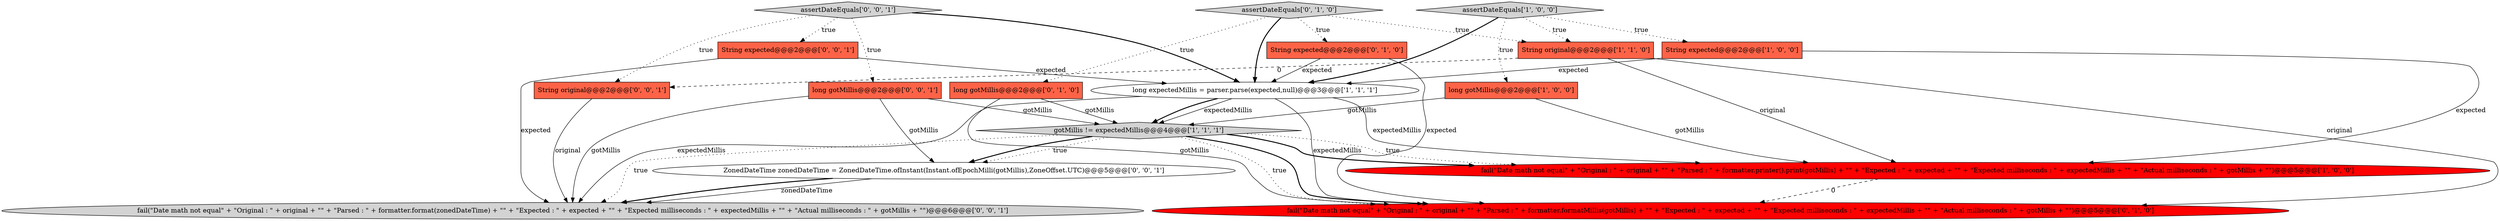 digraph {
3 [style = filled, label = "String original@@@2@@@['1', '1', '0']", fillcolor = tomato, shape = box image = "AAA0AAABBB1BBB"];
4 [style = filled, label = "gotMillis != expectedMillis@@@4@@@['1', '1', '1']", fillcolor = lightgray, shape = diamond image = "AAA0AAABBB1BBB"];
7 [style = filled, label = "long gotMillis@@@2@@@['0', '1', '0']", fillcolor = tomato, shape = box image = "AAA0AAABBB2BBB"];
13 [style = filled, label = "assertDateEquals['0', '0', '1']", fillcolor = lightgray, shape = diamond image = "AAA0AAABBB3BBB"];
5 [style = filled, label = "long expectedMillis = parser.parse(expected,null)@@@3@@@['1', '1', '1']", fillcolor = white, shape = ellipse image = "AAA0AAABBB1BBB"];
1 [style = filled, label = "long gotMillis@@@2@@@['1', '0', '0']", fillcolor = tomato, shape = box image = "AAA0AAABBB1BBB"];
9 [style = filled, label = "String expected@@@2@@@['0', '1', '0']", fillcolor = tomato, shape = box image = "AAA0AAABBB2BBB"];
8 [style = filled, label = "fail(\"Date math not equal\" + \"Original : \" + original + \"\" + \"Parsed : \" + formatter.formatMillis(gotMillis) + \"\" + \"Expected : \" + expected + \"\" + \"Expected milliseconds : \" + expectedMillis + \"\" + \"Actual milliseconds : \" + gotMillis + \"\")@@@5@@@['0', '1', '0']", fillcolor = red, shape = ellipse image = "AAA1AAABBB2BBB"];
6 [style = filled, label = "fail(\"Date math not equal\" + \"Original : \" + original + \"\" + \"Parsed : \" + formatter.printer().print(gotMillis) + \"\" + \"Expected : \" + expected + \"\" + \"Expected milliseconds : \" + expectedMillis + \"\" + \"Actual milliseconds : \" + gotMillis + \"\")@@@5@@@['1', '0', '0']", fillcolor = red, shape = ellipse image = "AAA1AAABBB1BBB"];
11 [style = filled, label = "long gotMillis@@@2@@@['0', '0', '1']", fillcolor = tomato, shape = box image = "AAA0AAABBB3BBB"];
12 [style = filled, label = "String expected@@@2@@@['0', '0', '1']", fillcolor = tomato, shape = box image = "AAA0AAABBB3BBB"];
15 [style = filled, label = "String original@@@2@@@['0', '0', '1']", fillcolor = tomato, shape = box image = "AAA0AAABBB3BBB"];
16 [style = filled, label = "ZonedDateTime zonedDateTime = ZonedDateTime.ofInstant(Instant.ofEpochMilli(gotMillis),ZoneOffset.UTC)@@@5@@@['0', '0', '1']", fillcolor = white, shape = ellipse image = "AAA0AAABBB3BBB"];
0 [style = filled, label = "assertDateEquals['1', '0', '0']", fillcolor = lightgray, shape = diamond image = "AAA0AAABBB1BBB"];
10 [style = filled, label = "assertDateEquals['0', '1', '0']", fillcolor = lightgray, shape = diamond image = "AAA0AAABBB2BBB"];
2 [style = filled, label = "String expected@@@2@@@['1', '0', '0']", fillcolor = tomato, shape = box image = "AAA0AAABBB1BBB"];
14 [style = filled, label = "fail(\"Date math not equal\" + \"Original : \" + original + \"\" + \"Parsed : \" + formatter.format(zonedDateTime) + \"\" + \"Expected : \" + expected + \"\" + \"Expected milliseconds : \" + expectedMillis + \"\" + \"Actual milliseconds : \" + gotMillis + \"\")@@@6@@@['0', '0', '1']", fillcolor = lightgray, shape = ellipse image = "AAA0AAABBB3BBB"];
4->6 [style = dotted, label="true"];
11->14 [style = solid, label="gotMillis"];
6->8 [style = dashed, label="0"];
3->8 [style = solid, label="original"];
5->4 [style = solid, label="expectedMillis"];
12->5 [style = solid, label="expected"];
13->12 [style = dotted, label="true"];
4->6 [style = bold, label=""];
11->4 [style = solid, label="gotMillis"];
1->4 [style = solid, label="gotMillis"];
2->5 [style = solid, label="expected"];
4->8 [style = dotted, label="true"];
10->3 [style = dotted, label="true"];
9->8 [style = solid, label="expected"];
11->16 [style = solid, label="gotMillis"];
7->4 [style = solid, label="gotMillis"];
4->14 [style = dotted, label="true"];
10->9 [style = dotted, label="true"];
3->6 [style = solid, label="original"];
5->6 [style = solid, label="expectedMillis"];
5->14 [style = solid, label="expectedMillis"];
7->8 [style = solid, label="gotMillis"];
16->14 [style = solid, label="zonedDateTime"];
10->5 [style = bold, label=""];
0->1 [style = dotted, label="true"];
5->4 [style = bold, label=""];
1->6 [style = solid, label="gotMillis"];
2->6 [style = solid, label="expected"];
13->5 [style = bold, label=""];
3->15 [style = dashed, label="0"];
4->8 [style = bold, label=""];
16->14 [style = bold, label=""];
13->11 [style = dotted, label="true"];
13->15 [style = dotted, label="true"];
4->16 [style = dotted, label="true"];
0->3 [style = dotted, label="true"];
0->2 [style = dotted, label="true"];
5->8 [style = solid, label="expectedMillis"];
12->14 [style = solid, label="expected"];
10->7 [style = dotted, label="true"];
0->5 [style = bold, label=""];
4->16 [style = bold, label=""];
9->5 [style = solid, label="expected"];
15->14 [style = solid, label="original"];
}
